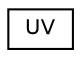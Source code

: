 digraph "Graphical Class Hierarchy"
{
  edge [fontname="Helvetica",fontsize="10",labelfontname="Helvetica",labelfontsize="10"];
  node [fontname="Helvetica",fontsize="10",shape=record];
  rankdir="LR";
  Node1 [label="UV",height=0.2,width=0.4,color="black", fillcolor="white", style="filled",URL="$class_u_v.html",tooltip="La classe UV permet d&#39;enregistrer les différentes informations sur une UV. "];
}
